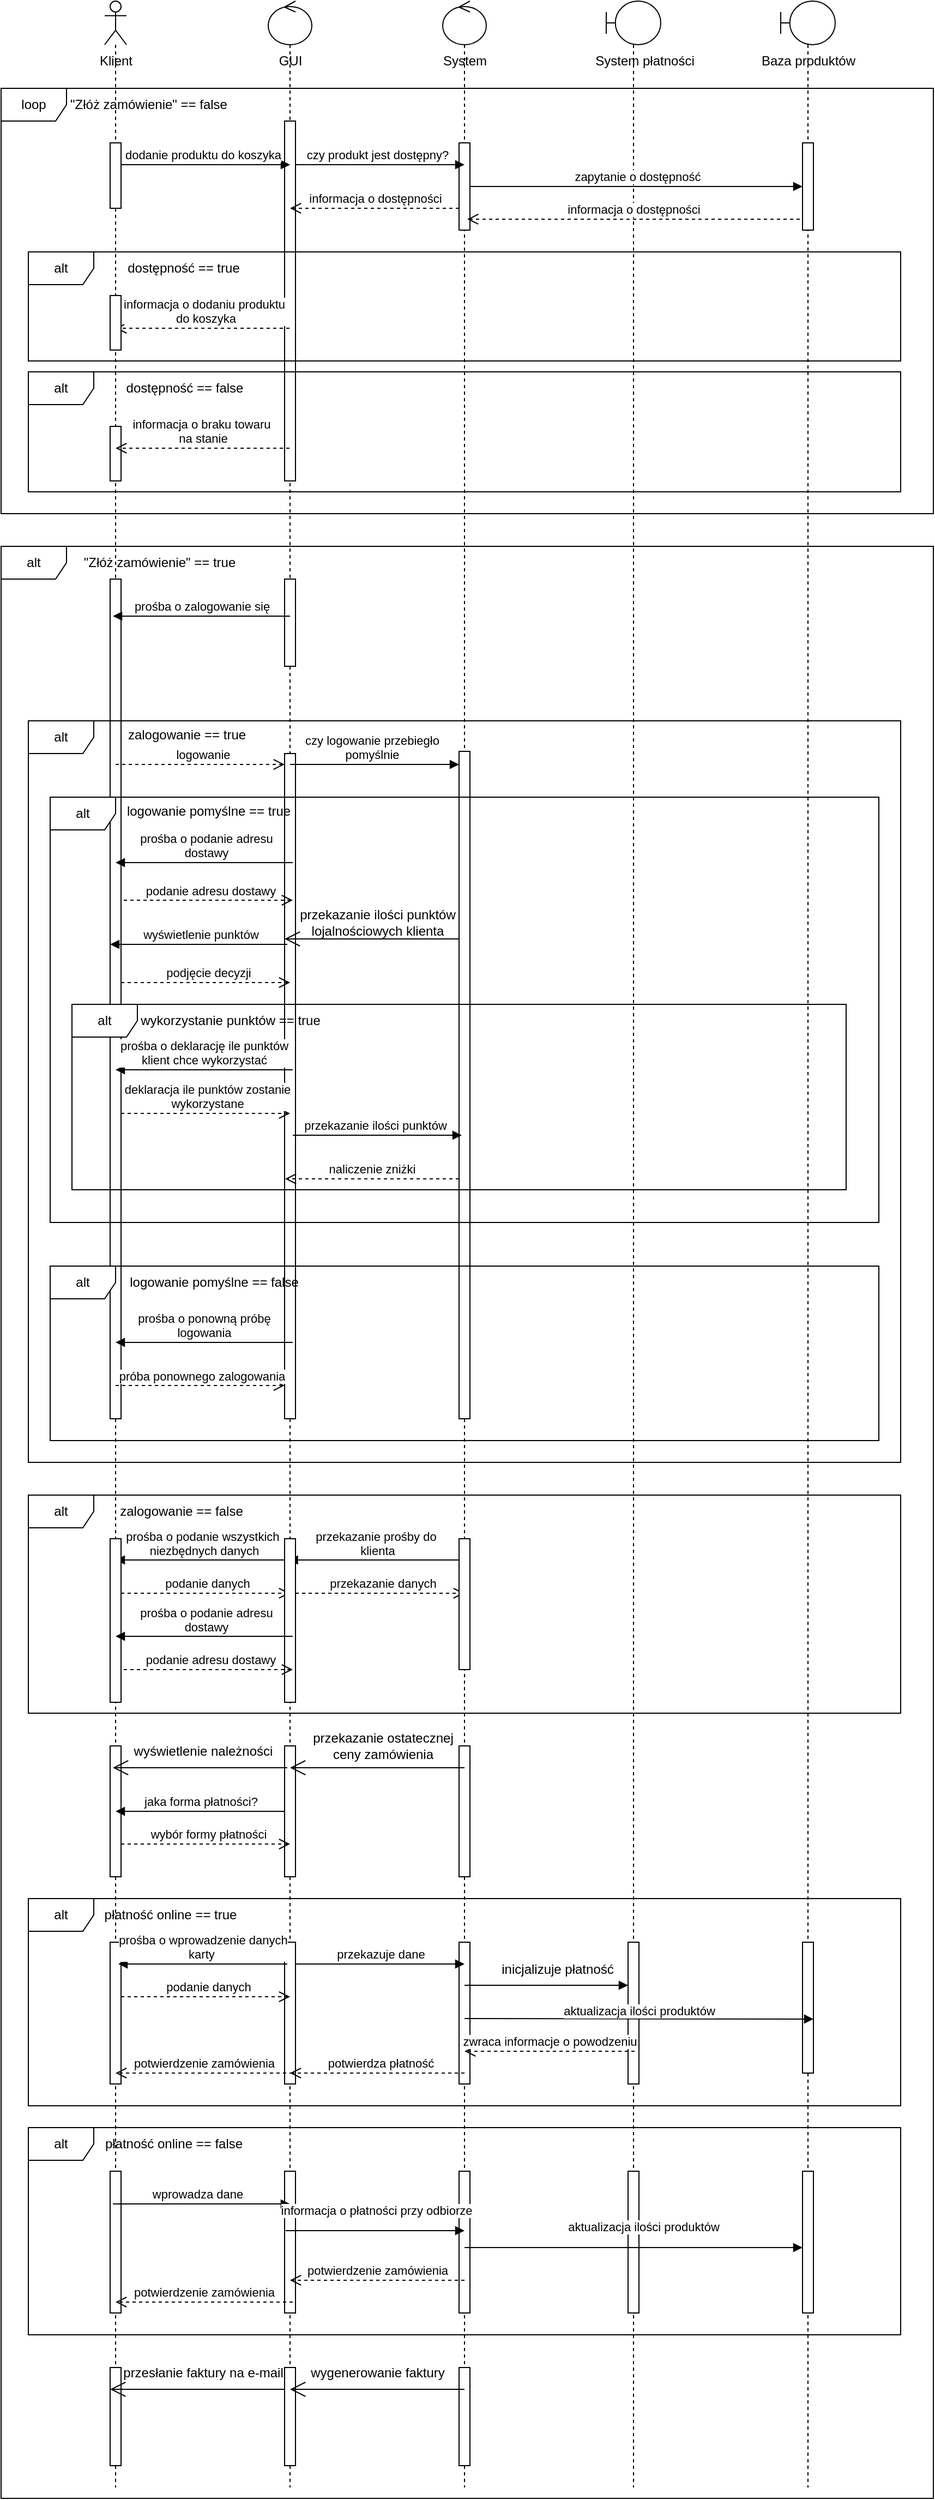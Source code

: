 <mxfile version="24.3.1" type="device">
  <diagram id="XitIPmYVPqdJ866ZADuy" name="Strona-2">
    <mxGraphModel dx="2977" dy="928" grid="1" gridSize="10" guides="1" tooltips="1" connect="1" arrows="1" fold="1" page="1" pageScale="1" pageWidth="827" pageHeight="1169" math="0" shadow="0">
      <root>
        <mxCell id="0" />
        <mxCell id="1" parent="0" />
        <mxCell id="m2HkvH7SUVEeH4g51lfS-1" value="System" style="text;html=1;align=center;verticalAlign=middle;resizable=0;points=[];autosize=1;strokeColor=none;fillColor=white;" vertex="1" parent="1">
          <mxGeometry x="290" y="60" width="60" height="30" as="geometry" />
        </mxCell>
        <mxCell id="m2HkvH7SUVEeH4g51lfS-2" value="GUI" style="text;html=1;align=center;verticalAlign=middle;resizable=0;points=[];autosize=1;strokeColor=none;fillColor=white;" vertex="1" parent="1">
          <mxGeometry x="140" y="60" width="40" height="30" as="geometry" />
        </mxCell>
        <mxCell id="m2HkvH7SUVEeH4g51lfS-3" value="Klient" style="text;html=1;align=center;verticalAlign=middle;resizable=0;points=[];autosize=1;strokeColor=none;fillColor=white;" vertex="1" parent="1">
          <mxGeometry x="-25" y="60" width="50" height="30" as="geometry" />
        </mxCell>
        <mxCell id="m2HkvH7SUVEeH4g51lfS-4" value="System płatności" style="text;html=1;align=center;verticalAlign=middle;resizable=0;points=[];autosize=1;strokeColor=none;fillColor=white;" vertex="1" parent="1">
          <mxGeometry x="430" y="60" width="110" height="30" as="geometry" />
        </mxCell>
        <mxCell id="m2HkvH7SUVEeH4g51lfS-5" value="Baza produktów" style="text;html=1;align=center;verticalAlign=middle;resizable=0;points=[];autosize=1;strokeColor=none;fillColor=White;" vertex="1" parent="1">
          <mxGeometry x="580" y="60" width="110" height="30" as="geometry" />
        </mxCell>
        <mxCell id="yzuiYTJqHgtGmQv98kgV-1" value="" style="shape=umlLifeline;perimeter=lifelinePerimeter;whiteSpace=wrap;html=1;container=1;dropTarget=0;collapsible=0;recursiveResize=0;outlineConnect=0;portConstraint=eastwest;newEdgeStyle={&quot;edgeStyle&quot;:&quot;elbowEdgeStyle&quot;,&quot;elbow&quot;:&quot;vertical&quot;,&quot;curved&quot;:0,&quot;rounded&quot;:0};participant=umlActor;" vertex="1" parent="1">
          <mxGeometry x="-10" y="20" width="20" height="2280" as="geometry" />
        </mxCell>
        <mxCell id="yzuiYTJqHgtGmQv98kgV-2" value="" style="html=1;points=[];perimeter=orthogonalPerimeter;outlineConnect=0;targetShapes=umlLifeline;portConstraint=eastwest;newEdgeStyle={&quot;edgeStyle&quot;:&quot;elbowEdgeStyle&quot;,&quot;elbow&quot;:&quot;vertical&quot;,&quot;curved&quot;:0,&quot;rounded&quot;:0};" vertex="1" parent="yzuiYTJqHgtGmQv98kgV-1">
          <mxGeometry x="5" y="390" width="10" height="50" as="geometry" />
        </mxCell>
        <mxCell id="yzuiYTJqHgtGmQv98kgV-4" value="" style="html=1;points=[];perimeter=orthogonalPerimeter;outlineConnect=0;targetShapes=umlLifeline;portConstraint=eastwest;newEdgeStyle={&quot;edgeStyle&quot;:&quot;elbowEdgeStyle&quot;,&quot;elbow&quot;:&quot;vertical&quot;,&quot;curved&quot;:0,&quot;rounded&quot;:0};" vertex="1" parent="yzuiYTJqHgtGmQv98kgV-1">
          <mxGeometry x="5" y="530" width="10" height="770" as="geometry" />
        </mxCell>
        <mxCell id="Jm-rpSUa-3UCP2fXdyGy-6" value="" style="html=1;points=[];perimeter=orthogonalPerimeter;outlineConnect=0;targetShapes=umlLifeline;portConstraint=eastwest;newEdgeStyle={&quot;edgeStyle&quot;:&quot;elbowEdgeStyle&quot;,&quot;elbow&quot;:&quot;vertical&quot;,&quot;curved&quot;:0,&quot;rounded&quot;:0};" vertex="1" parent="yzuiYTJqHgtGmQv98kgV-1">
          <mxGeometry x="5" y="1780" width="10" height="130" as="geometry" />
        </mxCell>
        <mxCell id="xpK6366Fk8T8ytU391Zu-1" value="" style="html=1;points=[];perimeter=orthogonalPerimeter;outlineConnect=0;targetShapes=umlLifeline;portConstraint=eastwest;newEdgeStyle={&quot;edgeStyle&quot;:&quot;elbowEdgeStyle&quot;,&quot;elbow&quot;:&quot;vertical&quot;,&quot;curved&quot;:0,&quot;rounded&quot;:0};" vertex="1" parent="yzuiYTJqHgtGmQv98kgV-1">
          <mxGeometry x="5" y="1990" width="10" height="130" as="geometry" />
        </mxCell>
        <mxCell id="bgAhwZnQe5rFZuH2jDWA-4" value="" style="html=1;points=[];perimeter=orthogonalPerimeter;outlineConnect=0;targetShapes=umlLifeline;portConstraint=eastwest;newEdgeStyle={&quot;edgeStyle&quot;:&quot;elbowEdgeStyle&quot;,&quot;elbow&quot;:&quot;vertical&quot;,&quot;curved&quot;:0,&quot;rounded&quot;:0};" vertex="1" parent="yzuiYTJqHgtGmQv98kgV-1">
          <mxGeometry x="5" y="2170" width="10" height="90" as="geometry" />
        </mxCell>
        <mxCell id="ylTLK7gitegsf7_LLf5W-1" value="" style="shape=umlLifeline;perimeter=lifelinePerimeter;whiteSpace=wrap;html=1;container=1;dropTarget=0;collapsible=0;recursiveResize=0;outlineConnect=0;portConstraint=eastwest;newEdgeStyle={&quot;edgeStyle&quot;:&quot;elbowEdgeStyle&quot;,&quot;elbow&quot;:&quot;vertical&quot;,&quot;curved&quot;:0,&quot;rounded&quot;:0};participant=umlControl;" vertex="1" parent="1">
          <mxGeometry x="140" y="20" width="40" height="2280" as="geometry" />
        </mxCell>
        <mxCell id="ylTLK7gitegsf7_LLf5W-2" value="" style="html=1;points=[];perimeter=orthogonalPerimeter;outlineConnect=0;targetShapes=umlLifeline;portConstraint=eastwest;newEdgeStyle={&quot;edgeStyle&quot;:&quot;elbowEdgeStyle&quot;,&quot;elbow&quot;:&quot;vertical&quot;,&quot;curved&quot;:0,&quot;rounded&quot;:0};" vertex="1" parent="ylTLK7gitegsf7_LLf5W-1">
          <mxGeometry x="15" y="110" width="10" height="330" as="geometry" />
        </mxCell>
        <mxCell id="ylTLK7gitegsf7_LLf5W-4" value="" style="html=1;points=[];perimeter=orthogonalPerimeter;outlineConnect=0;targetShapes=umlLifeline;portConstraint=eastwest;newEdgeStyle={&quot;edgeStyle&quot;:&quot;elbowEdgeStyle&quot;,&quot;elbow&quot;:&quot;vertical&quot;,&quot;curved&quot;:0,&quot;rounded&quot;:0};" vertex="1" parent="ylTLK7gitegsf7_LLf5W-1">
          <mxGeometry x="15" y="530" width="10" height="80" as="geometry" />
        </mxCell>
        <mxCell id="ti8QJ0CvXeEBkMwo4T-6-3" value="" style="html=1;points=[];perimeter=orthogonalPerimeter;outlineConnect=0;targetShapes=umlLifeline;portConstraint=eastwest;newEdgeStyle={&quot;edgeStyle&quot;:&quot;elbowEdgeStyle&quot;,&quot;elbow&quot;:&quot;vertical&quot;,&quot;curved&quot;:0,&quot;rounded&quot;:0};" vertex="1" parent="ylTLK7gitegsf7_LLf5W-1">
          <mxGeometry x="15" y="690" width="10" height="610" as="geometry" />
        </mxCell>
        <mxCell id="yzuiYTJqHgtGmQv98kgV-5" value="" style="html=1;points=[];perimeter=orthogonalPerimeter;outlineConnect=0;targetShapes=umlLifeline;portConstraint=eastwest;newEdgeStyle={&quot;edgeStyle&quot;:&quot;elbowEdgeStyle&quot;,&quot;elbow&quot;:&quot;vertical&quot;,&quot;curved&quot;:0,&quot;rounded&quot;:0};" vertex="1" parent="ylTLK7gitegsf7_LLf5W-1">
          <mxGeometry x="15" y="1600" width="10" height="120" as="geometry" />
        </mxCell>
        <mxCell id="bgAhwZnQe5rFZuH2jDWA-2" value="" style="html=1;points=[];perimeter=orthogonalPerimeter;outlineConnect=0;targetShapes=umlLifeline;portConstraint=eastwest;newEdgeStyle={&quot;edgeStyle&quot;:&quot;elbowEdgeStyle&quot;,&quot;elbow&quot;:&quot;vertical&quot;,&quot;curved&quot;:0,&quot;rounded&quot;:0};" vertex="1" parent="ylTLK7gitegsf7_LLf5W-1">
          <mxGeometry x="15" y="2170" width="10" height="90" as="geometry" />
        </mxCell>
        <mxCell id="Jm-rpSUa-3UCP2fXdyGy-1" value="" style="shape=umlLifeline;perimeter=lifelinePerimeter;whiteSpace=wrap;html=1;container=1;dropTarget=0;collapsible=0;recursiveResize=0;outlineConnect=0;portConstraint=eastwest;newEdgeStyle={&quot;edgeStyle&quot;:&quot;elbowEdgeStyle&quot;,&quot;elbow&quot;:&quot;vertical&quot;,&quot;curved&quot;:0,&quot;rounded&quot;:0};participant=umlControl;" vertex="1" parent="1">
          <mxGeometry x="300" y="20" width="40" height="2280" as="geometry" />
        </mxCell>
        <mxCell id="Jm-rpSUa-3UCP2fXdyGy-2" value="" style="html=1;points=[];perimeter=orthogonalPerimeter;outlineConnect=0;targetShapes=umlLifeline;portConstraint=eastwest;newEdgeStyle={&quot;edgeStyle&quot;:&quot;elbowEdgeStyle&quot;,&quot;elbow&quot;:&quot;vertical&quot;,&quot;curved&quot;:0,&quot;rounded&quot;:0};" vertex="1" parent="Jm-rpSUa-3UCP2fXdyGy-1">
          <mxGeometry x="15" y="130" width="10" height="80" as="geometry" />
        </mxCell>
        <mxCell id="xpK6366Fk8T8ytU391Zu-3" value="" style="html=1;points=[];perimeter=orthogonalPerimeter;outlineConnect=0;targetShapes=umlLifeline;portConstraint=eastwest;newEdgeStyle={&quot;edgeStyle&quot;:&quot;elbowEdgeStyle&quot;,&quot;elbow&quot;:&quot;vertical&quot;,&quot;curved&quot;:0,&quot;rounded&quot;:0};" vertex="1" parent="Jm-rpSUa-3UCP2fXdyGy-1">
          <mxGeometry x="15" y="1990" width="10" height="130" as="geometry" />
        </mxCell>
        <mxCell id="23kgyOXik-LokFHJZghu-1" value="" style="shape=umlLifeline;perimeter=lifelinePerimeter;whiteSpace=wrap;html=1;container=1;dropTarget=0;collapsible=0;recursiveResize=0;outlineConnect=0;portConstraint=eastwest;newEdgeStyle={&quot;edgeStyle&quot;:&quot;elbowEdgeStyle&quot;,&quot;elbow&quot;:&quot;vertical&quot;,&quot;curved&quot;:0,&quot;rounded&quot;:0};participant=umlBoundary;" vertex="1" parent="1">
          <mxGeometry x="450" y="20" width="50" height="2280" as="geometry" />
        </mxCell>
        <mxCell id="ti8QJ0CvXeEBkMwo4T-6-1" value="" style="shape=umlLifeline;perimeter=lifelinePerimeter;whiteSpace=wrap;html=1;container=1;dropTarget=0;collapsible=0;recursiveResize=0;outlineConnect=0;portConstraint=eastwest;newEdgeStyle={&quot;edgeStyle&quot;:&quot;elbowEdgeStyle&quot;,&quot;elbow&quot;:&quot;vertical&quot;,&quot;curved&quot;:0,&quot;rounded&quot;:0};participant=umlBoundary;" vertex="1" parent="1">
          <mxGeometry x="610" y="20" width="50" height="2280" as="geometry" />
        </mxCell>
        <mxCell id="ti8QJ0CvXeEBkMwo4T-6-2" value="" style="html=1;points=[];perimeter=orthogonalPerimeter;outlineConnect=0;targetShapes=umlLifeline;portConstraint=eastwest;newEdgeStyle={&quot;edgeStyle&quot;:&quot;elbowEdgeStyle&quot;,&quot;elbow&quot;:&quot;vertical&quot;,&quot;curved&quot;:0,&quot;rounded&quot;:0};" vertex="1" parent="ti8QJ0CvXeEBkMwo4T-6-1">
          <mxGeometry x="20" y="130" width="10" height="80" as="geometry" />
        </mxCell>
        <mxCell id="nqANELeiH5ZHlhbh6ro7-1" value="loop" style="shape=umlFrame;whiteSpace=wrap;html=1;pointerEvents=0;" vertex="1" parent="1">
          <mxGeometry x="-105" y="100" width="855" height="390" as="geometry" />
        </mxCell>
        <mxCell id="nqANELeiH5ZHlhbh6ro7-2" value="alt" style="shape=umlFrame;whiteSpace=wrap;html=1;pointerEvents=0;" vertex="1" parent="1">
          <mxGeometry x="-80" y="250" width="800" height="100" as="geometry" />
        </mxCell>
        <mxCell id="lyY5APoXOofwosdRn1ln-1" value="dodanie produktu do koszyka" style="html=1;verticalAlign=bottom;endArrow=block;edgeStyle=elbowEdgeStyle;elbow=vertical;curved=0;rounded=0;" edge="1" parent="1">
          <mxGeometry x="-0.032" relative="1" as="geometry">
            <mxPoint x="5" y="170" as="sourcePoint" />
            <Array as="points">
              <mxPoint x="150" y="170" />
              <mxPoint x="100" y="160" />
            </Array>
            <mxPoint as="offset" />
            <mxPoint x="160" y="170" as="targetPoint" />
          </mxGeometry>
        </mxCell>
        <mxCell id="lyY5APoXOofwosdRn1ln-2" value="czy produkt jest dostępny?" style="html=1;verticalAlign=bottom;endArrow=block;edgeStyle=elbowEdgeStyle;elbow=vertical;curved=0;rounded=0;" edge="1" parent="1" source="ylTLK7gitegsf7_LLf5W-2">
          <mxGeometry x="-0.032" relative="1" as="geometry">
            <mxPoint x="190" y="170" as="sourcePoint" />
            <Array as="points">
              <mxPoint x="290" y="170" />
              <mxPoint x="230" y="160" />
            </Array>
            <mxPoint as="offset" />
            <mxPoint x="320" y="170" as="targetPoint" />
          </mxGeometry>
        </mxCell>
        <mxCell id="0dL9DV1zTjRBDX1EQfeQ-1" value="zapytanie o dostępność&amp;nbsp;" style="html=1;verticalAlign=bottom;endArrow=block;edgeStyle=elbowEdgeStyle;elbow=vertical;curved=0;rounded=0;" edge="1" parent="1" source="Jm-rpSUa-3UCP2fXdyGy-2" target="ti8QJ0CvXeEBkMwo4T-6-2">
          <mxGeometry x="0.016" relative="1" as="geometry">
            <mxPoint x="380" y="190" as="sourcePoint" />
            <Array as="points">
              <mxPoint x="480" y="190" />
              <mxPoint x="420" y="180" />
            </Array>
            <mxPoint as="offset" />
            <mxPoint x="585" y="190" as="targetPoint" />
          </mxGeometry>
        </mxCell>
        <mxCell id="0dL9DV1zTjRBDX1EQfeQ-3" value="" style="html=1;verticalAlign=bottom;endArrow=block;edgeStyle=elbowEdgeStyle;elbow=vertical;curved=0;rounded=0;" edge="1" parent="1" source="yzuiYTJqHgtGmQv98kgV-1" target="0dL9DV1zTjRBDX1EQfeQ-2">
          <mxGeometry x="0.055" y="10" relative="1" as="geometry">
            <mxPoint y="150" as="sourcePoint" />
            <Array as="points" />
            <mxPoint x="1" as="offset" />
            <mxPoint x="160" y="150" as="targetPoint" />
          </mxGeometry>
        </mxCell>
        <mxCell id="0dL9DV1zTjRBDX1EQfeQ-2" value="" style="html=1;points=[];perimeter=orthogonalPerimeter;outlineConnect=0;targetShapes=umlLifeline;portConstraint=eastwest;newEdgeStyle={&quot;edgeStyle&quot;:&quot;elbowEdgeStyle&quot;,&quot;elbow&quot;:&quot;vertical&quot;,&quot;curved&quot;:0,&quot;rounded&quot;:0};" vertex="1" parent="1">
          <mxGeometry x="-5" y="150" width="10" height="60" as="geometry" />
        </mxCell>
        <mxCell id="sA4ETRXYl1EmiOD-iwz--1" value="informacja o dostępności" style="html=1;verticalAlign=bottom;endArrow=open;dashed=1;endSize=8;edgeStyle=elbowEdgeStyle;elbow=vertical;curved=0;rounded=0;" edge="1" parent="1">
          <mxGeometry relative="1" as="geometry">
            <mxPoint x="322.5" y="220" as="targetPoint" />
            <Array as="points">
              <mxPoint x="357.5" y="220" />
            </Array>
            <mxPoint x="627.5" y="220" as="sourcePoint" />
          </mxGeometry>
        </mxCell>
        <mxCell id="sA4ETRXYl1EmiOD-iwz--2" value="informacja o dostępności" style="html=1;verticalAlign=bottom;endArrow=open;dashed=1;endSize=8;edgeStyle=elbowEdgeStyle;elbow=vertical;curved=0;rounded=0;" edge="1" parent="1" source="Jm-rpSUa-3UCP2fXdyGy-2">
          <mxGeometry relative="1" as="geometry">
            <mxPoint x="160" y="210" as="targetPoint" />
            <Array as="points">
              <mxPoint x="160" y="210" />
            </Array>
            <mxPoint x="210" y="210" as="sourcePoint" />
          </mxGeometry>
        </mxCell>
        <mxCell id="8QcdoKJ1zOkTryUgXeEH-1" value="alt" style="shape=umlFrame;whiteSpace=wrap;html=1;pointerEvents=0;" vertex="1" parent="1">
          <mxGeometry x="-80" y="360" width="800" height="110" as="geometry" />
        </mxCell>
        <mxCell id="8QcdoKJ1zOkTryUgXeEH-2" value="dostępność == true" style="text;html=1;align=center;verticalAlign=middle;whiteSpace=wrap;rounded=0;" vertex="1" parent="1">
          <mxGeometry y="250" width="125" height="30" as="geometry" />
        </mxCell>
        <mxCell id="8QcdoKJ1zOkTryUgXeEH-3" value="dostępność == false" style="text;html=1;align=center;verticalAlign=middle;resizable=0;points=[];autosize=1;strokeColor=none;fillColor=none;" vertex="1" parent="1">
          <mxGeometry x="-2.5" y="360" width="130" height="30" as="geometry" />
        </mxCell>
        <mxCell id="UXOlhJse3yfG8samjvPM-1" value="&quot;Złóż zamówienie&quot; == false" style="text;html=1;align=center;verticalAlign=middle;resizable=0;points=[];autosize=1;strokeColor=none;fillColor=none;" vertex="1" parent="1">
          <mxGeometry x="-55" y="100" width="170" height="30" as="geometry" />
        </mxCell>
        <mxCell id="qSbJrCH3yGuaEHIBkEj_-2" value="informacja o dodaniu produktu&lt;div&gt;&amp;nbsp;do koszyka&lt;/div&gt;" style="html=1;verticalAlign=bottom;endArrow=open;dashed=1;endSize=8;edgeStyle=elbowEdgeStyle;elbow=vertical;curved=0;rounded=0;" edge="1" parent="1">
          <mxGeometry x="-0.003" relative="1" as="geometry">
            <mxPoint y="320" as="targetPoint" />
            <Array as="points">
              <mxPoint x="40" y="320" />
            </Array>
            <mxPoint x="159.5" y="320" as="sourcePoint" />
            <mxPoint x="1" as="offset" />
          </mxGeometry>
        </mxCell>
        <mxCell id="T6VPHdw8BklkBqzvJj0--1" value="" style="html=1;points=[];perimeter=orthogonalPerimeter;outlineConnect=0;targetShapes=umlLifeline;portConstraint=eastwest;newEdgeStyle={&quot;edgeStyle&quot;:&quot;elbowEdgeStyle&quot;,&quot;elbow&quot;:&quot;vertical&quot;,&quot;curved&quot;:0,&quot;rounded&quot;:0};" vertex="1" parent="1">
          <mxGeometry x="-5" y="290" width="10" height="50" as="geometry" />
        </mxCell>
        <mxCell id="T6VPHdw8BklkBqzvJj0--2" value="informacja o braku towaru&amp;nbsp;&lt;div&gt;na stanie&lt;/div&gt;" style="html=1;verticalAlign=bottom;endArrow=open;dashed=1;endSize=8;edgeStyle=elbowEdgeStyle;elbow=vertical;curved=0;rounded=0;" edge="1" parent="1">
          <mxGeometry x="0.003" relative="1" as="geometry">
            <mxPoint y="430" as="targetPoint" />
            <Array as="points">
              <mxPoint x="40" y="430" />
            </Array>
            <mxPoint x="159.5" y="430" as="sourcePoint" />
            <mxPoint as="offset" />
          </mxGeometry>
        </mxCell>
        <mxCell id="SfLK1UyhfJaP08nCZVDu-1" value="alt" style="shape=umlFrame;whiteSpace=wrap;html=1;pointerEvents=0;" vertex="1" parent="1">
          <mxGeometry x="-105" y="520" width="855" height="1790" as="geometry" />
        </mxCell>
        <mxCell id="SfLK1UyhfJaP08nCZVDu-2" value="&quot;Złóż zamówienie&quot; == true" style="text;html=1;align=center;verticalAlign=middle;resizable=0;points=[];autosize=1;strokeColor=none;fillColor=none;" vertex="1" parent="1">
          <mxGeometry x="-40" y="520" width="160" height="30" as="geometry" />
        </mxCell>
        <mxCell id="g_CoBx6nQ1xc-9Ol54gW-1" value="prośba o podanie wszystkich&amp;nbsp;&lt;div&gt;niezbędnych danych&lt;/div&gt;" style="html=1;verticalAlign=bottom;endArrow=block;edgeStyle=elbowEdgeStyle;elbow=vertical;curved=0;rounded=0;" edge="1" parent="1">
          <mxGeometry x="0.015" relative="1" as="geometry">
            <mxPoint x="162.5" y="1449.5" as="sourcePoint" />
            <Array as="points">
              <mxPoint x="127.5" y="1449.5" />
              <mxPoint x="77.5" y="1469.5" />
            </Array>
            <mxPoint y="1449.5" as="targetPoint" />
            <mxPoint x="1" as="offset" />
          </mxGeometry>
        </mxCell>
        <mxCell id="yoAbdbL0FDm7rfGMqbaJ-1" value="podanie danych" style="html=1;verticalAlign=bottom;endArrow=open;dashed=1;endSize=8;edgeStyle=elbowEdgeStyle;elbow=vertical;curved=0;rounded=0;" edge="1" parent="1">
          <mxGeometry x="0.019" relative="1" as="geometry">
            <mxPoint x="160" y="1480" as="targetPoint" />
            <Array as="points" />
            <mxPoint as="offset" />
            <mxPoint x="5" y="1480" as="sourcePoint" />
          </mxGeometry>
        </mxCell>
        <mxCell id="UacOC4whO7L_wdEuSPg9-2" value="przekazanie prośby do&amp;nbsp;&lt;div&gt;klienta&lt;/div&gt;" style="html=1;verticalAlign=bottom;endArrow=block;edgeStyle=elbowEdgeStyle;elbow=vertical;curved=0;rounded=0;" edge="1" parent="1">
          <mxGeometry x="0.015" relative="1" as="geometry">
            <mxPoint x="321.25" y="1449.5" as="sourcePoint" />
            <Array as="points">
              <mxPoint x="286.25" y="1449.5" />
              <mxPoint x="236.25" y="1469.5" />
            </Array>
            <mxPoint x="158.75" y="1449.5" as="targetPoint" />
            <mxPoint x="1" as="offset" />
          </mxGeometry>
        </mxCell>
        <mxCell id="UacOC4whO7L_wdEuSPg9-3" value="przekazanie danych" style="html=1;verticalAlign=bottom;endArrow=open;dashed=1;endSize=8;edgeStyle=elbowEdgeStyle;elbow=vertical;curved=0;rounded=0;" edge="1" parent="1">
          <mxGeometry x="0.024" relative="1" as="geometry">
            <mxPoint x="320" y="1480" as="targetPoint" />
            <Array as="points" />
            <mxPoint as="offset" />
            <mxPoint x="165" y="1480" as="sourcePoint" />
          </mxGeometry>
        </mxCell>
        <mxCell id="V8zK6a8mqiCAygSTJ6uQ-1" value="alt" style="shape=umlFrame;whiteSpace=wrap;html=1;pointerEvents=0;" vertex="1" parent="1">
          <mxGeometry x="-80" y="680" width="800" height="680" as="geometry" />
        </mxCell>
        <mxCell id="v9KsC9S556BjGP8yUIU5-1" value="prośba o zalogowanie się" style="html=1;verticalAlign=bottom;endArrow=block;edgeStyle=elbowEdgeStyle;elbow=vertical;curved=0;rounded=0;" edge="1" parent="1">
          <mxGeometry x="0.015" relative="1" as="geometry">
            <mxPoint x="160" y="584" as="sourcePoint" />
            <Array as="points">
              <mxPoint x="125" y="584" />
              <mxPoint x="75" y="604" />
            </Array>
            <mxPoint x="-2.5" y="584" as="targetPoint" />
            <mxPoint x="1" as="offset" />
          </mxGeometry>
        </mxCell>
        <mxCell id="v9KsC9S556BjGP8yUIU5-3" value="zalogowanie == true" style="text;html=1;align=center;verticalAlign=middle;resizable=0;points=[];autosize=1;strokeColor=none;fillColor=none;" vertex="1" parent="1">
          <mxGeometry y="678" width="130" height="30" as="geometry" />
        </mxCell>
        <mxCell id="v9KsC9S556BjGP8yUIU5-4" value="logowanie" style="html=1;verticalAlign=bottom;endArrow=open;dashed=1;endSize=8;edgeStyle=elbowEdgeStyle;elbow=vertical;curved=0;rounded=0;" edge="1" parent="1">
          <mxGeometry x="0.024" relative="1" as="geometry">
            <mxPoint x="155" y="720" as="targetPoint" />
            <Array as="points" />
            <mxPoint as="offset" />
            <mxPoint y="720" as="sourcePoint" />
          </mxGeometry>
        </mxCell>
        <mxCell id="seuyO22UYGrwiMhp6ogM-1" value="prośba o podanie adresu&lt;div&gt;dostawy&lt;/div&gt;" style="html=1;verticalAlign=bottom;endArrow=block;edgeStyle=elbowEdgeStyle;elbow=vertical;curved=0;rounded=0;" edge="1" parent="1">
          <mxGeometry x="-0.015" relative="1" as="geometry">
            <mxPoint x="162.5" y="810" as="sourcePoint" />
            <Array as="points">
              <mxPoint x="127.5" y="810" />
              <mxPoint x="77.5" y="830" />
            </Array>
            <mxPoint y="810" as="targetPoint" />
            <mxPoint as="offset" />
          </mxGeometry>
        </mxCell>
        <mxCell id="seuyO22UYGrwiMhp6ogM-2" value="podanie adresu dostawy" style="html=1;verticalAlign=bottom;endArrow=open;dashed=1;endSize=8;edgeStyle=elbowEdgeStyle;elbow=vertical;curved=0;rounded=0;" edge="1" parent="1">
          <mxGeometry x="0.024" relative="1" as="geometry">
            <mxPoint x="162.5" y="844.5" as="targetPoint" />
            <Array as="points" />
            <mxPoint as="offset" />
            <mxPoint x="7.5" y="844.5" as="sourcePoint" />
          </mxGeometry>
        </mxCell>
        <mxCell id="seuyO22UYGrwiMhp6ogM-3" value="czy logowanie przebiegło&lt;div&gt;pomyślnie&lt;/div&gt;" style="html=1;verticalAlign=bottom;endArrow=block;edgeStyle=elbowEdgeStyle;elbow=vertical;curved=0;rounded=0;" edge="1" parent="1">
          <mxGeometry x="-0.032" relative="1" as="geometry">
            <mxPoint x="160" y="720" as="sourcePoint" />
            <Array as="points">
              <mxPoint x="285" y="720" />
              <mxPoint x="225" y="710" />
            </Array>
            <mxPoint as="offset" />
            <mxPoint x="315" y="720" as="targetPoint" />
          </mxGeometry>
        </mxCell>
        <mxCell id="seuyO22UYGrwiMhp6ogM-4" value="" style="html=1;points=[];perimeter=orthogonalPerimeter;outlineConnect=0;targetShapes=umlLifeline;portConstraint=eastwest;newEdgeStyle={&quot;edgeStyle&quot;:&quot;elbowEdgeStyle&quot;,&quot;elbow&quot;:&quot;vertical&quot;,&quot;curved&quot;:0,&quot;rounded&quot;:0};" vertex="1" parent="1">
          <mxGeometry x="315" y="708" width="10" height="612" as="geometry" />
        </mxCell>
        <mxCell id="seuyO22UYGrwiMhp6ogM-5" value="alt" style="shape=umlFrame;whiteSpace=wrap;html=1;pointerEvents=0;" vertex="1" parent="1">
          <mxGeometry x="-60" y="750" width="760" height="390" as="geometry" />
        </mxCell>
        <mxCell id="seuyO22UYGrwiMhp6ogM-6" value="logowanie pomyślne == true" style="text;html=1;align=center;verticalAlign=middle;resizable=0;points=[];autosize=1;strokeColor=none;fillColor=none;" vertex="1" parent="1">
          <mxGeometry y="748" width="170" height="30" as="geometry" />
        </mxCell>
        <mxCell id="Jm-rpSUa-3UCP2fXdyGy-5" value="" style="html=1;points=[];perimeter=orthogonalPerimeter;outlineConnect=0;targetShapes=umlLifeline;portConstraint=eastwest;newEdgeStyle={&quot;edgeStyle&quot;:&quot;elbowEdgeStyle&quot;,&quot;elbow&quot;:&quot;vertical&quot;,&quot;curved&quot;:0,&quot;rounded&quot;:0};" vertex="1" parent="1">
          <mxGeometry x="155" y="1800" width="10" height="130" as="geometry" />
        </mxCell>
        <mxCell id="23kgyOXik-LokFHJZghu-2" value="" style="html=1;points=[];perimeter=orthogonalPerimeter;outlineConnect=0;targetShapes=umlLifeline;portConstraint=eastwest;newEdgeStyle={&quot;edgeStyle&quot;:&quot;elbowEdgeStyle&quot;,&quot;elbow&quot;:&quot;vertical&quot;,&quot;curved&quot;:0,&quot;rounded&quot;:0};" vertex="1" parent="1">
          <mxGeometry x="315" y="1430" width="10" height="120" as="geometry" />
        </mxCell>
        <mxCell id="seuyO22UYGrwiMhp6ogM-9" value="" style="endArrow=open;endFill=1;endSize=12;html=1;rounded=0;" edge="1" parent="1">
          <mxGeometry width="160" relative="1" as="geometry">
            <mxPoint x="315" y="880" as="sourcePoint" />
            <mxPoint x="155" y="880" as="targetPoint" />
          </mxGeometry>
        </mxCell>
        <mxCell id="seuyO22UYGrwiMhp6ogM-10" value="przekazanie ilości punktów&lt;div&gt;lojalnościowych klienta&lt;/div&gt;" style="text;html=1;align=center;verticalAlign=middle;resizable=0;points=[];autosize=1;strokeColor=none;fillColor=none;" vertex="1" parent="1">
          <mxGeometry x="155" y="845" width="170" height="40" as="geometry" />
        </mxCell>
        <mxCell id="seuyO22UYGrwiMhp6ogM-11" value="wyświetlenie punktów" style="html=1;verticalAlign=bottom;endArrow=block;edgeStyle=elbowEdgeStyle;elbow=vertical;curved=0;rounded=0;" edge="1" parent="1">
          <mxGeometry x="-0.015" relative="1" as="geometry">
            <mxPoint x="157.5" y="885" as="sourcePoint" />
            <Array as="points">
              <mxPoint x="122.5" y="885" />
              <mxPoint x="72.5" y="905" />
            </Array>
            <mxPoint x="-5" y="885" as="targetPoint" />
            <mxPoint as="offset" />
          </mxGeometry>
        </mxCell>
        <mxCell id="seuyO22UYGrwiMhp6ogM-12" value="podjęcie decyzji" style="html=1;verticalAlign=bottom;endArrow=open;dashed=1;endSize=8;edgeStyle=elbowEdgeStyle;elbow=vertical;curved=0;rounded=0;" edge="1" parent="1">
          <mxGeometry x="0.024" relative="1" as="geometry">
            <mxPoint x="160" y="920" as="targetPoint" />
            <Array as="points" />
            <mxPoint as="offset" />
            <mxPoint x="5" y="920" as="sourcePoint" />
          </mxGeometry>
        </mxCell>
        <mxCell id="seuyO22UYGrwiMhp6ogM-13" value="alt" style="shape=umlFrame;whiteSpace=wrap;html=1;pointerEvents=0;" vertex="1" parent="1">
          <mxGeometry x="-40" y="940" width="710" height="170" as="geometry" />
        </mxCell>
        <mxCell id="yzuiYTJqHgtGmQv98kgV-3" value="" style="html=1;points=[];perimeter=orthogonalPerimeter;outlineConnect=0;targetShapes=umlLifeline;portConstraint=eastwest;newEdgeStyle={&quot;edgeStyle&quot;:&quot;elbowEdgeStyle&quot;,&quot;elbow&quot;:&quot;vertical&quot;,&quot;curved&quot;:0,&quot;rounded&quot;:0};" vertex="1" parent="1">
          <mxGeometry x="155" y="1430" width="10" height="150" as="geometry" />
        </mxCell>
        <mxCell id="seuyO22UYGrwiMhp6ogM-14" value="wykorzystanie punktów == true" style="text;html=1;align=center;verticalAlign=middle;resizable=0;points=[];autosize=1;strokeColor=none;fillColor=none;" vertex="1" parent="1">
          <mxGeometry x="10" y="940" width="190" height="30" as="geometry" />
        </mxCell>
        <mxCell id="Jm-rpSUa-3UCP2fXdyGy-3" value="" style="html=1;points=[];perimeter=orthogonalPerimeter;outlineConnect=0;targetShapes=umlLifeline;portConstraint=eastwest;newEdgeStyle={&quot;edgeStyle&quot;:&quot;elbowEdgeStyle&quot;,&quot;elbow&quot;:&quot;vertical&quot;,&quot;curved&quot;:0,&quot;rounded&quot;:0};" vertex="1" parent="1">
          <mxGeometry x="315" y="1620" width="10" height="120" as="geometry" />
        </mxCell>
        <mxCell id="Jm-rpSUa-3UCP2fXdyGy-4" value="" style="html=1;points=[];perimeter=orthogonalPerimeter;outlineConnect=0;targetShapes=umlLifeline;portConstraint=eastwest;newEdgeStyle={&quot;edgeStyle&quot;:&quot;elbowEdgeStyle&quot;,&quot;elbow&quot;:&quot;vertical&quot;,&quot;curved&quot;:0,&quot;rounded&quot;:0};" vertex="1" parent="1">
          <mxGeometry x="-5" y="1430" width="10" height="150" as="geometry" />
        </mxCell>
        <mxCell id="ti8QJ0CvXeEBkMwo4T-6-4" value="" style="html=1;points=[];perimeter=orthogonalPerimeter;outlineConnect=0;targetShapes=umlLifeline;portConstraint=eastwest;newEdgeStyle={&quot;edgeStyle&quot;:&quot;elbowEdgeStyle&quot;,&quot;elbow&quot;:&quot;vertical&quot;,&quot;curved&quot;:0,&quot;rounded&quot;:0};" vertex="1" parent="1">
          <mxGeometry x="-5" y="1620" width="10" height="120" as="geometry" />
        </mxCell>
        <mxCell id="seuyO22UYGrwiMhp6ogM-15" value="prośba o deklarację ile punktów&lt;div&gt;klient chce wykorzystać&lt;/div&gt;" style="html=1;verticalAlign=bottom;endArrow=block;edgeStyle=elbowEdgeStyle;elbow=vertical;curved=0;rounded=0;" edge="1" parent="1">
          <mxGeometry x="0.015" relative="1" as="geometry">
            <mxPoint x="162.5" y="1000" as="sourcePoint" />
            <Array as="points">
              <mxPoint x="127.5" y="1000" />
              <mxPoint x="77.5" y="1020" />
            </Array>
            <mxPoint y="1000" as="targetPoint" />
            <mxPoint x="1" as="offset" />
          </mxGeometry>
        </mxCell>
        <mxCell id="seuyO22UYGrwiMhp6ogM-16" value="deklaracja ile punktów zostanie&lt;div&gt;wykorzystane&lt;/div&gt;" style="html=1;verticalAlign=bottom;endArrow=open;dashed=1;endSize=8;edgeStyle=elbowEdgeStyle;elbow=vertical;curved=0;rounded=0;" edge="1" parent="1">
          <mxGeometry x="0.019" relative="1" as="geometry">
            <mxPoint x="160" y="1040" as="targetPoint" />
            <Array as="points" />
            <mxPoint as="offset" />
            <mxPoint x="5" y="1040" as="sourcePoint" />
          </mxGeometry>
        </mxCell>
        <mxCell id="seuyO22UYGrwiMhp6ogM-17" value="przekazanie ilości punktów" style="html=1;verticalAlign=bottom;endArrow=block;edgeStyle=elbowEdgeStyle;elbow=vertical;curved=0;rounded=0;" edge="1" parent="1">
          <mxGeometry x="-0.032" relative="1" as="geometry">
            <mxPoint x="162.5" y="1060" as="sourcePoint" />
            <Array as="points">
              <mxPoint x="287.5" y="1060" />
              <mxPoint x="227.5" y="1050" />
            </Array>
            <mxPoint as="offset" />
            <mxPoint x="317.5" y="1060" as="targetPoint" />
          </mxGeometry>
        </mxCell>
        <mxCell id="seuyO22UYGrwiMhp6ogM-18" value="naliczenie zniżki" style="html=1;verticalAlign=bottom;endArrow=open;dashed=1;endSize=8;edgeStyle=elbowEdgeStyle;elbow=vertical;curved=0;rounded=0;" edge="1" parent="1">
          <mxGeometry x="0.003" relative="1" as="geometry">
            <mxPoint x="155.5" y="1100" as="targetPoint" />
            <Array as="points">
              <mxPoint x="195.5" y="1100" />
            </Array>
            <mxPoint x="315" y="1100" as="sourcePoint" />
            <mxPoint as="offset" />
          </mxGeometry>
        </mxCell>
        <mxCell id="ylTLK7gitegsf7_LLf5W-3" value="" style="html=1;points=[];perimeter=orthogonalPerimeter;outlineConnect=0;targetShapes=umlLifeline;portConstraint=eastwest;newEdgeStyle={&quot;edgeStyle&quot;:&quot;elbowEdgeStyle&quot;,&quot;elbow&quot;:&quot;vertical&quot;,&quot;curved&quot;:0,&quot;rounded&quot;:0};" vertex="1" parent="1">
          <mxGeometry x="315" y="1800" width="10" height="130" as="geometry" />
        </mxCell>
        <mxCell id="seuyO22UYGrwiMhp6ogM-19" value="" style="endArrow=open;endFill=1;endSize=12;html=1;rounded=0;" edge="1" parent="1">
          <mxGeometry width="160" relative="1" as="geometry">
            <mxPoint x="320" y="1640" as="sourcePoint" />
            <mxPoint x="160" y="1640" as="targetPoint" />
          </mxGeometry>
        </mxCell>
        <mxCell id="seuyO22UYGrwiMhp6ogM-20" value="przekazanie ostatecznej&lt;div&gt;ceny zamówienia&lt;/div&gt;" style="text;html=1;align=center;verticalAlign=middle;resizable=0;points=[];autosize=1;strokeColor=none;fillColor=none;" vertex="1" parent="1">
          <mxGeometry x="170" y="1600" width="150" height="40" as="geometry" />
        </mxCell>
        <mxCell id="seuyO22UYGrwiMhp6ogM-21" value="alt" style="shape=umlFrame;whiteSpace=wrap;html=1;pointerEvents=0;" vertex="1" parent="1">
          <mxGeometry x="-60" y="1180" width="760" height="160" as="geometry" />
        </mxCell>
        <mxCell id="seuyO22UYGrwiMhp6ogM-22" value="logowanie pomyślne == false" style="text;html=1;align=center;verticalAlign=middle;resizable=0;points=[];autosize=1;strokeColor=none;fillColor=none;" vertex="1" parent="1">
          <mxGeometry y="1180" width="180" height="30" as="geometry" />
        </mxCell>
        <mxCell id="seuyO22UYGrwiMhp6ogM-23" value="prośba o ponowną próbę&lt;div&gt;logowania&lt;/div&gt;" style="html=1;verticalAlign=bottom;endArrow=block;edgeStyle=elbowEdgeStyle;elbow=vertical;curved=0;rounded=0;" edge="1" parent="1">
          <mxGeometry x="0.015" relative="1" as="geometry">
            <mxPoint x="162.5" y="1250" as="sourcePoint" />
            <Array as="points">
              <mxPoint x="127.5" y="1250" />
              <mxPoint x="77.5" y="1270" />
            </Array>
            <mxPoint y="1250" as="targetPoint" />
            <mxPoint x="1" as="offset" />
          </mxGeometry>
        </mxCell>
        <mxCell id="seuyO22UYGrwiMhp6ogM-24" value="próba ponownego zalogowania" style="html=1;verticalAlign=bottom;endArrow=open;dashed=1;endSize=8;edgeStyle=elbowEdgeStyle;elbow=vertical;curved=0;rounded=0;" edge="1" parent="1">
          <mxGeometry x="0.019" relative="1" as="geometry">
            <mxPoint x="155" y="1289.5" as="targetPoint" />
            <Array as="points" />
            <mxPoint as="offset" />
            <mxPoint y="1289.5" as="sourcePoint" />
          </mxGeometry>
        </mxCell>
        <mxCell id="seuyO22UYGrwiMhp6ogM-25" value="alt" style="shape=umlFrame;whiteSpace=wrap;html=1;pointerEvents=0;" vertex="1" parent="1">
          <mxGeometry x="-80" y="1390" width="800" height="200" as="geometry" />
        </mxCell>
        <mxCell id="seuyO22UYGrwiMhp6ogM-26" value="zalogowanie == false" style="text;html=1;align=center;verticalAlign=middle;resizable=0;points=[];autosize=1;strokeColor=none;fillColor=none;" vertex="1" parent="1">
          <mxGeometry x="-10" y="1390" width="140" height="30" as="geometry" />
        </mxCell>
        <mxCell id="seuyO22UYGrwiMhp6ogM-27" value="prośba o podanie adresu&lt;div&gt;dostawy&lt;/div&gt;" style="html=1;verticalAlign=bottom;endArrow=block;edgeStyle=elbowEdgeStyle;elbow=vertical;curved=0;rounded=0;" edge="1" parent="1">
          <mxGeometry x="-0.015" relative="1" as="geometry">
            <mxPoint x="162.5" y="1519.5" as="sourcePoint" />
            <Array as="points">
              <mxPoint x="127.5" y="1519.5" />
              <mxPoint x="77.5" y="1539.5" />
            </Array>
            <mxPoint y="1519.5" as="targetPoint" />
            <mxPoint as="offset" />
          </mxGeometry>
        </mxCell>
        <mxCell id="seuyO22UYGrwiMhp6ogM-28" value="podanie adresu dostawy" style="html=1;verticalAlign=bottom;endArrow=open;dashed=1;endSize=8;edgeStyle=elbowEdgeStyle;elbow=vertical;curved=0;rounded=0;" edge="1" parent="1">
          <mxGeometry x="0.024" relative="1" as="geometry">
            <mxPoint x="162.5" y="1550" as="targetPoint" />
            <Array as="points" />
            <mxPoint as="offset" />
            <mxPoint x="7.5" y="1550" as="sourcePoint" />
          </mxGeometry>
        </mxCell>
        <mxCell id="2gweSNm5ZaYLkwX1MuYf-2" value="" style="endArrow=open;endFill=1;endSize=12;html=1;rounded=0;" edge="1" parent="1">
          <mxGeometry width="160" relative="1" as="geometry">
            <mxPoint x="157.5" y="1640" as="sourcePoint" />
            <mxPoint x="-2.5" y="1640" as="targetPoint" />
          </mxGeometry>
        </mxCell>
        <mxCell id="2gweSNm5ZaYLkwX1MuYf-3" value="wyświetlenie należności" style="text;html=1;align=center;verticalAlign=middle;resizable=0;points=[];autosize=1;strokeColor=none;fillColor=none;" vertex="1" parent="1">
          <mxGeometry x="5" y="1610" width="150" height="30" as="geometry" />
        </mxCell>
        <mxCell id="rUvcRj-r1CgUSRHInRHH-1" value="jaka forma płatności?" style="html=1;verticalAlign=bottom;endArrow=block;edgeStyle=elbowEdgeStyle;elbow=vertical;curved=0;rounded=0;" edge="1" parent="1" source="yzuiYTJqHgtGmQv98kgV-5" target="yzuiYTJqHgtGmQv98kgV-1">
          <mxGeometry relative="1" as="geometry">
            <mxPoint x="150" y="1684" as="sourcePoint" />
            <Array as="points" />
            <mxPoint x="-25" y="1684.29" as="targetPoint" />
          </mxGeometry>
        </mxCell>
        <mxCell id="-_Qrj0lG-GA43dxnoIE2-1" value="wybór formy płatności" style="html=1;verticalAlign=bottom;endArrow=open;dashed=1;endSize=8;edgeStyle=elbowEdgeStyle;elbow=vertical;curved=0;rounded=0;" edge="1" parent="1" source="ti8QJ0CvXeEBkMwo4T-6-4">
          <mxGeometry x="0.024" relative="1" as="geometry">
            <mxPoint x="160" y="1710" as="targetPoint" />
            <Array as="points">
              <mxPoint x="130" y="1710" />
            </Array>
            <mxPoint as="offset" />
            <mxPoint x="70" y="1710" as="sourcePoint" />
          </mxGeometry>
        </mxCell>
        <mxCell id="yScfPEmSCk74HlPfI5PL-1" value="alt" style="shape=umlFrame;whiteSpace=wrap;html=1;pointerEvents=0;" vertex="1" parent="1">
          <mxGeometry x="-80" y="1760" width="800" height="190" as="geometry" />
        </mxCell>
        <mxCell id="yScfPEmSCk74HlPfI5PL-2" value="płatność online == true" style="text;html=1;align=center;verticalAlign=middle;resizable=0;points=[];autosize=1;strokeColor=none;fillColor=none;" vertex="1" parent="1">
          <mxGeometry x="-20" y="1760" width="140" height="30" as="geometry" />
        </mxCell>
        <mxCell id="lOXVuRphxwl-fxYLFBV5-2" value="prośba o wprowadzenie danych&lt;div&gt;karty&amp;nbsp;&lt;/div&gt;" style="html=1;verticalAlign=bottom;endArrow=block;edgeStyle=elbowEdgeStyle;elbow=vertical;curved=0;rounded=0;" edge="1" parent="1">
          <mxGeometry relative="1" as="geometry">
            <mxPoint x="157.5" y="1820" as="sourcePoint" />
            <Array as="points" />
            <mxPoint x="2.5" y="1820" as="targetPoint" />
          </mxGeometry>
        </mxCell>
        <mxCell id="lOXVuRphxwl-fxYLFBV5-3" value="podanie danych" style="html=1;verticalAlign=bottom;endArrow=open;dashed=1;endSize=8;edgeStyle=elbowEdgeStyle;elbow=vertical;curved=0;rounded=0;" edge="1" parent="1">
          <mxGeometry x="0.024" relative="1" as="geometry">
            <mxPoint x="160" y="1850" as="targetPoint" />
            <Array as="points">
              <mxPoint x="130" y="1850" />
            </Array>
            <mxPoint as="offset" />
            <mxPoint x="5" y="1850" as="sourcePoint" />
          </mxGeometry>
        </mxCell>
        <mxCell id="GIcWd69xV61zy9KZApLq-1" value="przekazuje dane" style="html=1;verticalAlign=bottom;endArrow=block;edgeStyle=elbowEdgeStyle;elbow=vertical;curved=0;rounded=0;" edge="1" parent="1">
          <mxGeometry relative="1" as="geometry">
            <mxPoint x="165" y="1820" as="sourcePoint" />
            <Array as="points">
              <mxPoint x="300" y="1820" />
            </Array>
            <mxPoint x="320" y="1820" as="targetPoint" />
          </mxGeometry>
        </mxCell>
        <mxCell id="GIcWd69xV61zy9KZApLq-2" value="" style="html=1;points=[];perimeter=orthogonalPerimeter;outlineConnect=0;targetShapes=umlLifeline;portConstraint=eastwest;newEdgeStyle={&quot;edgeStyle&quot;:&quot;elbowEdgeStyle&quot;,&quot;elbow&quot;:&quot;vertical&quot;,&quot;curved&quot;:0,&quot;rounded&quot;:0};" vertex="1" parent="1">
          <mxGeometry x="470" y="1800" width="10" height="130" as="geometry" />
        </mxCell>
        <mxCell id="GIcWd69xV61zy9KZApLq-3" value="" style="html=1;points=[];perimeter=orthogonalPerimeter;outlineConnect=0;targetShapes=umlLifeline;portConstraint=eastwest;newEdgeStyle={&quot;edgeStyle&quot;:&quot;elbowEdgeStyle&quot;,&quot;elbow&quot;:&quot;vertical&quot;,&quot;curved&quot;:0,&quot;rounded&quot;:0};" vertex="1" parent="1">
          <mxGeometry x="630" y="1800" width="10" height="120" as="geometry" />
        </mxCell>
        <mxCell id="R0Z1MT8MvfHVQHxqqmU0-1" value="" style="html=1;verticalAlign=bottom;endArrow=block;edgeStyle=elbowEdgeStyle;elbow=vertical;curved=0;rounded=0;" edge="1" parent="1">
          <mxGeometry relative="1" as="geometry">
            <mxPoint x="320" y="1839.5" as="sourcePoint" />
            <Array as="points">
              <mxPoint x="321" y="1839.5" />
            </Array>
            <mxPoint x="470" y="1840" as="targetPoint" />
          </mxGeometry>
        </mxCell>
        <mxCell id="ijyARmlxW6S_7ADXNE8a-1" value="inicjalizuje płatność" style="text;html=1;align=center;verticalAlign=middle;resizable=0;points=[];autosize=1;strokeColor=none;fillColor=none;" vertex="1" parent="1">
          <mxGeometry x="340" y="1810" width="130" height="30" as="geometry" />
        </mxCell>
        <mxCell id="8jJCV10nNJenmD52Zmdj-1" value="aktualizacja ilości produktów" style="html=1;verticalAlign=bottom;endArrow=block;edgeStyle=elbowEdgeStyle;elbow=vertical;curved=0;rounded=0;" edge="1" parent="1">
          <mxGeometry x="-0.002" relative="1" as="geometry">
            <mxPoint x="320" y="1870" as="sourcePoint" />
            <mxPoint y="1" as="offset" />
            <mxPoint x="640" y="1870.5" as="targetPoint" />
          </mxGeometry>
        </mxCell>
        <mxCell id="BkhmS7Co6ZlgRfJ8ENp6-1" value="zwraca informacje o powodzeniu" style="html=1;verticalAlign=bottom;endArrow=open;dashed=1;endSize=8;edgeStyle=elbowEdgeStyle;elbow=vertical;curved=0;rounded=0;" edge="1" parent="1">
          <mxGeometry relative="1" as="geometry">
            <mxPoint x="320" y="1900" as="targetPoint" />
            <Array as="points">
              <mxPoint x="361" y="1900" />
              <mxPoint x="411" y="1890" />
              <mxPoint x="351" y="1860" />
            </Array>
            <mxPoint x="476" y="1900" as="sourcePoint" />
          </mxGeometry>
        </mxCell>
        <mxCell id="v_W0CEN944u7ry3pdk6R-1" value="potwierdza płatność" style="html=1;verticalAlign=bottom;endArrow=open;dashed=1;endSize=8;edgeStyle=elbowEdgeStyle;elbow=vertical;curved=0;rounded=0;" edge="1" parent="1">
          <mxGeometry x="-0.033" relative="1" as="geometry">
            <mxPoint x="160" y="1920" as="targetPoint" />
            <Array as="points">
              <mxPoint x="241" y="1920" />
              <mxPoint x="211" y="1890" />
              <mxPoint x="271" y="1870" />
            </Array>
            <mxPoint as="offset" />
            <mxPoint x="320" y="1920" as="sourcePoint" />
          </mxGeometry>
        </mxCell>
        <mxCell id="uwd6Uo3doAwf_1F3fkJy-1" value="potwierdzenie zamówienia" style="html=1;verticalAlign=bottom;endArrow=open;dashed=1;endSize=8;edgeStyle=elbowEdgeStyle;elbow=vertical;curved=0;rounded=0;" edge="1" parent="1">
          <mxGeometry relative="1" as="geometry">
            <mxPoint y="1920" as="targetPoint" />
            <Array as="points">
              <mxPoint x="97.5" y="1920" />
              <mxPoint x="77.5" y="1890" />
              <mxPoint x="107.5" y="1870" />
              <mxPoint x="97.5" y="1910" />
            </Array>
            <mxPoint x="162.5" y="1920" as="sourcePoint" />
          </mxGeometry>
        </mxCell>
        <mxCell id="uwd6Uo3doAwf_1F3fkJy-2" value="alt" style="shape=umlFrame;whiteSpace=wrap;html=1;pointerEvents=0;" vertex="1" parent="1">
          <mxGeometry x="-80" y="1970" width="800" height="190" as="geometry" />
        </mxCell>
        <mxCell id="uwd6Uo3doAwf_1F3fkJy-3" value="płatność online == false" style="text;html=1;align=center;verticalAlign=middle;resizable=0;points=[];autosize=1;strokeColor=none;fillColor=none;" vertex="1" parent="1">
          <mxGeometry x="-22.5" y="1970" width="150" height="30" as="geometry" />
        </mxCell>
        <mxCell id="xpK6366Fk8T8ytU391Zu-2" value="" style="html=1;points=[];perimeter=orthogonalPerimeter;outlineConnect=0;targetShapes=umlLifeline;portConstraint=eastwest;newEdgeStyle={&quot;edgeStyle&quot;:&quot;elbowEdgeStyle&quot;,&quot;elbow&quot;:&quot;vertical&quot;,&quot;curved&quot;:0,&quot;rounded&quot;:0};" vertex="1" parent="1">
          <mxGeometry x="155" y="2010" width="10" height="130" as="geometry" />
        </mxCell>
        <mxCell id="xpK6366Fk8T8ytU391Zu-4" value="" style="html=1;points=[];perimeter=orthogonalPerimeter;outlineConnect=0;targetShapes=umlLifeline;portConstraint=eastwest;newEdgeStyle={&quot;edgeStyle&quot;:&quot;elbowEdgeStyle&quot;,&quot;elbow&quot;:&quot;vertical&quot;,&quot;curved&quot;:0,&quot;rounded&quot;:0};" vertex="1" parent="1">
          <mxGeometry x="470" y="2010" width="10" height="130" as="geometry" />
        </mxCell>
        <mxCell id="xpK6366Fk8T8ytU391Zu-5" value="" style="html=1;points=[];perimeter=orthogonalPerimeter;outlineConnect=0;targetShapes=umlLifeline;portConstraint=eastwest;newEdgeStyle={&quot;edgeStyle&quot;:&quot;elbowEdgeStyle&quot;,&quot;elbow&quot;:&quot;vertical&quot;,&quot;curved&quot;:0,&quot;rounded&quot;:0};" vertex="1" parent="1">
          <mxGeometry x="630" y="2010" width="10" height="130" as="geometry" />
        </mxCell>
        <mxCell id="_D27WJzHJ3QFpLiHkX8j-1" value="wprowadza dane" style="html=1;verticalAlign=bottom;endArrow=block;edgeStyle=elbowEdgeStyle;elbow=vertical;curved=0;rounded=0;" edge="1" parent="1">
          <mxGeometry x="-0.05" width="80" relative="1" as="geometry">
            <mxPoint x="-2.5" y="2040" as="sourcePoint" />
            <mxPoint x="160" y="2040" as="targetPoint" />
            <Array as="points">
              <mxPoint x="22.5" y="2040" />
            </Array>
            <mxPoint as="offset" />
          </mxGeometry>
        </mxCell>
        <mxCell id="RODUBnKPLbJrnHl87A2i-1" value="informacja o płatności przy odbiorze" style="html=1;verticalAlign=bottom;endArrow=block;edgeStyle=elbowEdgeStyle;elbow=vertical;curved=0;rounded=0;" edge="1" parent="1">
          <mxGeometry y="10" relative="1" as="geometry">
            <mxPoint x="156" y="2064.5" as="sourcePoint" />
            <Array as="points">
              <mxPoint x="291" y="2064.5" />
            </Array>
            <mxPoint as="offset" />
            <mxPoint x="320" y="2065" as="targetPoint" />
          </mxGeometry>
        </mxCell>
        <mxCell id="WRpll5ewrdbFmSZRcPWj-1" value="aktualizacja&amp;nbsp;ilości produktów" style="html=1;verticalAlign=bottom;endArrow=block;edgeStyle=elbowEdgeStyle;elbow=vertical;curved=0;rounded=0;" edge="1" parent="1">
          <mxGeometry x="0.054" y="10" relative="1" as="geometry">
            <mxPoint x="320" y="2080" as="sourcePoint" />
            <mxPoint x="630" y="2080" as="targetPoint" />
            <mxPoint as="offset" />
          </mxGeometry>
        </mxCell>
        <mxCell id="FQZyblHiaFKNWuo8R1fV-1" value="potwierdzenie zamówienia" style="html=1;verticalAlign=bottom;endArrow=open;dashed=1;endSize=8;edgeStyle=elbowEdgeStyle;elbow=vertical;curved=0;rounded=0;" edge="1" parent="1">
          <mxGeometry relative="1" as="geometry">
            <mxPoint x="160" y="2110" as="targetPoint" />
            <Array as="points">
              <mxPoint x="271" y="2110" />
              <mxPoint x="181" y="2130" />
            </Array>
            <mxPoint x="320" y="2110" as="sourcePoint" />
          </mxGeometry>
        </mxCell>
        <mxCell id="bgAhwZnQe5rFZuH2jDWA-1" value="potwierdzenie zamówienia" style="html=1;verticalAlign=bottom;endArrow=open;dashed=1;endSize=8;edgeStyle=elbowEdgeStyle;elbow=vertical;curved=0;rounded=0;exitX=0.5;exitY=0.833;exitDx=0;exitDy=0;exitPerimeter=0;" edge="1" parent="1">
          <mxGeometry relative="1" as="geometry">
            <mxPoint x="162.5" y="2130" as="sourcePoint" />
            <mxPoint y="2130" as="targetPoint" />
            <mxPoint as="offset" />
          </mxGeometry>
        </mxCell>
        <mxCell id="bgAhwZnQe5rFZuH2jDWA-3" value="" style="html=1;points=[];perimeter=orthogonalPerimeter;outlineConnect=0;targetShapes=umlLifeline;portConstraint=eastwest;newEdgeStyle={&quot;edgeStyle&quot;:&quot;elbowEdgeStyle&quot;,&quot;elbow&quot;:&quot;vertical&quot;,&quot;curved&quot;:0,&quot;rounded&quot;:0};" vertex="1" parent="1">
          <mxGeometry x="315" y="2190" width="10" height="90" as="geometry" />
        </mxCell>
        <mxCell id="bgAhwZnQe5rFZuH2jDWA-5" value="" style="endArrow=open;endFill=1;endSize=12;html=1;rounded=0;" edge="1" parent="1">
          <mxGeometry width="160" relative="1" as="geometry">
            <mxPoint x="320" y="2210" as="sourcePoint" />
            <mxPoint x="160" y="2210" as="targetPoint" />
          </mxGeometry>
        </mxCell>
        <mxCell id="bgAhwZnQe5rFZuH2jDWA-6" value="wygenerowanie faktury" style="text;html=1;align=center;verticalAlign=middle;resizable=0;points=[];autosize=1;strokeColor=none;fillColor=none;" vertex="1" parent="1">
          <mxGeometry x="165" y="2180" width="150" height="30" as="geometry" />
        </mxCell>
        <mxCell id="bgAhwZnQe5rFZuH2jDWA-7" value="" style="endArrow=open;endFill=1;endSize=12;html=1;rounded=0;" edge="1" parent="1">
          <mxGeometry width="160" relative="1" as="geometry">
            <mxPoint x="155" y="2210" as="sourcePoint" />
            <mxPoint x="-5" y="2210" as="targetPoint" />
          </mxGeometry>
        </mxCell>
        <mxCell id="bgAhwZnQe5rFZuH2jDWA-8" value="przesłanie faktury na e-mail" style="text;html=1;align=center;verticalAlign=middle;resizable=0;points=[];autosize=1;strokeColor=none;fillColor=none;" vertex="1" parent="1">
          <mxGeometry x="-5" y="2180" width="170" height="30" as="geometry" />
        </mxCell>
      </root>
    </mxGraphModel>
  </diagram>
</mxfile>
